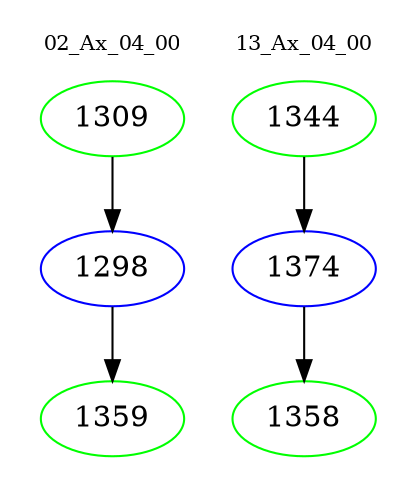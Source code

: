digraph{
subgraph cluster_0 {
color = white
label = "02_Ax_04_00";
fontsize=10;
T0_1309 [label="1309", color="green"]
T0_1309 -> T0_1298 [color="black"]
T0_1298 [label="1298", color="blue"]
T0_1298 -> T0_1359 [color="black"]
T0_1359 [label="1359", color="green"]
}
subgraph cluster_1 {
color = white
label = "13_Ax_04_00";
fontsize=10;
T1_1344 [label="1344", color="green"]
T1_1344 -> T1_1374 [color="black"]
T1_1374 [label="1374", color="blue"]
T1_1374 -> T1_1358 [color="black"]
T1_1358 [label="1358", color="green"]
}
}
